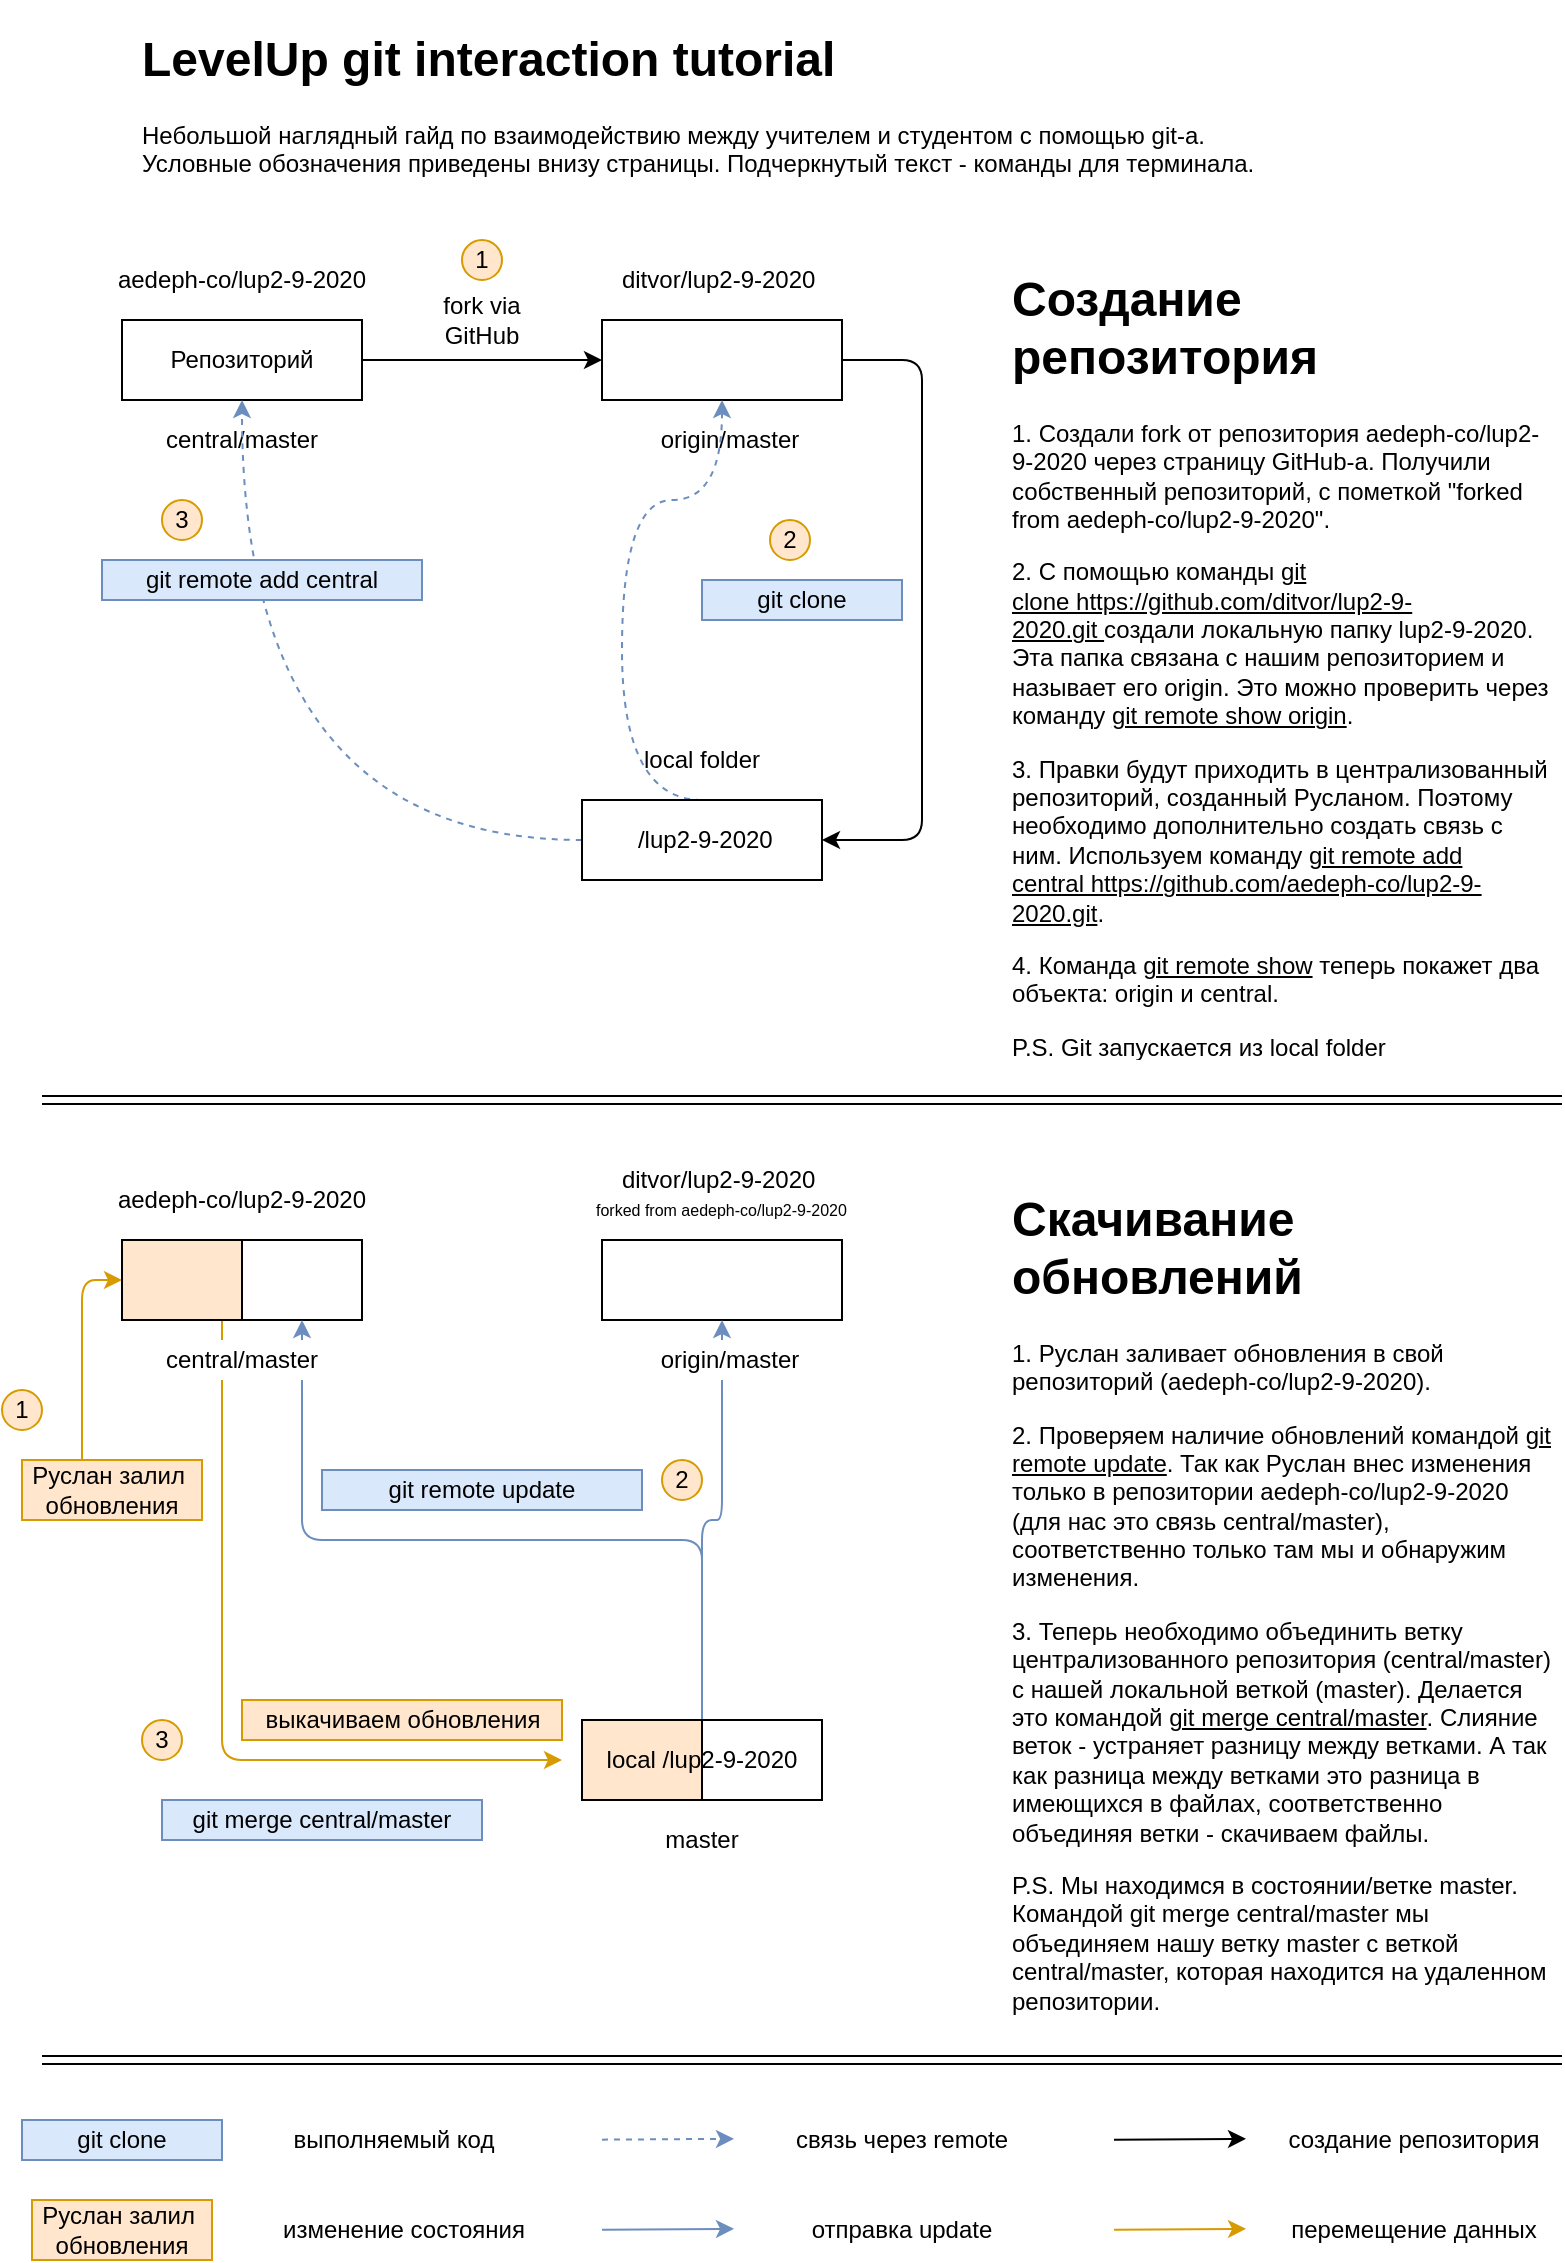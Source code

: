 <mxfile version="13.8.3" type="github" pages="3">
  <diagram id="HNbkrDmMATUYtOj_NLXu" name="Page-1">
    <mxGraphModel dx="925" dy="634" grid="1" gridSize="10" guides="1" tooltips="1" connect="1" arrows="1" fold="1" page="1" pageScale="1" pageWidth="827" pageHeight="1169" math="0" shadow="0">
      <root>
        <mxCell id="0" />
        <mxCell id="1" parent="0" />
        <mxCell id="SlqvBrl4iS4FzY1djbNc-5" style="edgeStyle=orthogonalEdgeStyle;rounded=0;orthogonalLoop=1;jettySize=auto;html=1;entryX=0;entryY=0.5;entryDx=0;entryDy=0;" parent="1" source="U9wraGe5h37rA607IHir-1" target="SlqvBrl4iS4FzY1djbNc-3" edge="1">
          <mxGeometry relative="1" as="geometry" />
        </mxCell>
        <mxCell id="U9wraGe5h37rA607IHir-1" value="Репозиторий" style="rounded=0;whiteSpace=wrap;html=1;" parent="1" vertex="1">
          <mxGeometry x="84" y="180" width="120" height="40" as="geometry" />
        </mxCell>
        <mxCell id="SlqvBrl4iS4FzY1djbNc-1" value="aedeph-co/lup2-9-2020" style="text;html=1;strokeColor=none;fillColor=none;align=center;verticalAlign=middle;whiteSpace=wrap;rounded=0;" parent="1" vertex="1">
          <mxGeometry x="74" y="150" width="140" height="20" as="geometry" />
        </mxCell>
        <mxCell id="SlqvBrl4iS4FzY1djbNc-42" style="edgeStyle=orthogonalEdgeStyle;rounded=1;orthogonalLoop=1;jettySize=auto;html=1;entryX=1;entryY=0.5;entryDx=0;entryDy=0;" parent="1" source="SlqvBrl4iS4FzY1djbNc-3" target="SlqvBrl4iS4FzY1djbNc-9" edge="1">
          <mxGeometry relative="1" as="geometry">
            <Array as="points">
              <mxPoint x="484" y="200" />
              <mxPoint x="484" y="440" />
            </Array>
          </mxGeometry>
        </mxCell>
        <mxCell id="SlqvBrl4iS4FzY1djbNc-3" value="" style="rounded=0;whiteSpace=wrap;html=1;" parent="1" vertex="1">
          <mxGeometry x="324" y="180" width="120" height="40" as="geometry" />
        </mxCell>
        <mxCell id="SlqvBrl4iS4FzY1djbNc-4" value="ditvor/lup2-9-2020&amp;nbsp;" style="text;html=1;strokeColor=none;fillColor=none;align=center;verticalAlign=middle;whiteSpace=wrap;rounded=0;" parent="1" vertex="1">
          <mxGeometry x="314" y="150" width="140" height="20" as="geometry" />
        </mxCell>
        <mxCell id="SlqvBrl4iS4FzY1djbNc-6" value="fork via GitHub" style="text;html=1;strokeColor=none;fillColor=none;align=center;verticalAlign=middle;whiteSpace=wrap;rounded=0;" parent="1" vertex="1">
          <mxGeometry x="234" y="170" width="60" height="20" as="geometry" />
        </mxCell>
        <mxCell id="SlqvBrl4iS4FzY1djbNc-7" value="origin/master" style="text;html=1;align=center;verticalAlign=middle;whiteSpace=wrap;rounded=0;fillColor=#ffffff;" parent="1" vertex="1">
          <mxGeometry x="348" y="230" width="80" height="20" as="geometry" />
        </mxCell>
        <mxCell id="SlqvBrl4iS4FzY1djbNc-8" value="central/master" style="text;html=1;strokeColor=none;align=center;verticalAlign=middle;whiteSpace=wrap;rounded=0;fillColor=#ffffff;" parent="1" vertex="1">
          <mxGeometry x="104" y="230" width="80" height="20" as="geometry" />
        </mxCell>
        <mxCell id="SlqvBrl4iS4FzY1djbNc-50" style="edgeStyle=orthogonalEdgeStyle;curved=1;orthogonalLoop=1;jettySize=auto;html=1;entryX=0.5;entryY=1;entryDx=0;entryDy=0;exitX=0.5;exitY=0;exitDx=0;exitDy=0;fillColor=#dae8fc;strokeColor=#6c8ebf;dashed=1;" parent="1" source="SlqvBrl4iS4FzY1djbNc-9" target="SlqvBrl4iS4FzY1djbNc-3" edge="1">
          <mxGeometry relative="1" as="geometry">
            <Array as="points">
              <mxPoint x="334" y="420" />
              <mxPoint x="334" y="270" />
              <mxPoint x="384" y="270" />
            </Array>
          </mxGeometry>
        </mxCell>
        <mxCell id="SlqvBrl4iS4FzY1djbNc-51" style="edgeStyle=orthogonalEdgeStyle;curved=1;orthogonalLoop=1;jettySize=auto;html=1;dashed=1;fillColor=#dae8fc;strokeColor=#6c8ebf;" parent="1" source="SlqvBrl4iS4FzY1djbNc-9" target="U9wraGe5h37rA607IHir-1" edge="1">
          <mxGeometry relative="1" as="geometry" />
        </mxCell>
        <mxCell id="SlqvBrl4iS4FzY1djbNc-9" value="&lt;span&gt;&amp;nbsp;/lup2-9-2020&lt;/span&gt;" style="rounded=0;whiteSpace=wrap;html=1;" parent="1" vertex="1">
          <mxGeometry x="314" y="420" width="120" height="40" as="geometry" />
        </mxCell>
        <mxCell id="SlqvBrl4iS4FzY1djbNc-15" value="git clone" style="text;html=1;strokeColor=#6c8ebf;fillColor=#dae8fc;align=center;verticalAlign=middle;whiteSpace=wrap;rounded=0;" parent="1" vertex="1">
          <mxGeometry x="374" y="310" width="100" height="20" as="geometry" />
        </mxCell>
        <mxCell id="SlqvBrl4iS4FzY1djbNc-16" value="local folder" style="text;html=1;strokeColor=none;fillColor=none;align=center;verticalAlign=middle;whiteSpace=wrap;rounded=0;" parent="1" vertex="1">
          <mxGeometry x="304" y="390" width="140" height="20" as="geometry" />
        </mxCell>
        <mxCell id="SlqvBrl4iS4FzY1djbNc-17" value="&lt;h1&gt;Создание репозитория&lt;/h1&gt;&lt;p&gt;1. Создали fork от репозитория aedeph-co/lup2-9-2020 через страницу GitHub-а. Получили собственный репозиторий, с пометкой &quot;forked from aedeph-co/lup2-9-2020&quot;.&lt;/p&gt;&lt;p&gt;2. С помощью команды &lt;u&gt;git clone&amp;nbsp;https://github.com/ditvor/lup2-9-2020.git&amp;nbsp;&lt;/u&gt;создали локальную папку lup2-9-2020. Эта папка связана с нашим репозиторием и называет его origin. Это можно проверить через команду &lt;u&gt;git remote show origin&lt;/u&gt;.&lt;/p&gt;&lt;p&gt;3. Правки будут приходить в централизованный репозиторий, созданный Русланом. Поэтому необходимо дополнительно создать связь с ним. Используем команду &lt;u&gt;git remote add central&amp;nbsp;https://github.com/aedeph-co/lup2-9-2020.git&lt;/u&gt;.&lt;/p&gt;&lt;p&gt;4. Команда&amp;nbsp;&lt;u&gt;git remote show&lt;/u&gt;&amp;nbsp;теперь покажет два объекта: origin и central.&lt;/p&gt;&lt;p&gt;P.S. Git запускается из local folder&amp;nbsp;&lt;/p&gt;" style="text;html=1;strokeColor=none;fillColor=none;spacing=5;spacingTop=-20;whiteSpace=wrap;overflow=hidden;rounded=0;" parent="1" vertex="1">
          <mxGeometry x="524" y="150" width="280" height="400" as="geometry" />
        </mxCell>
        <mxCell id="SlqvBrl4iS4FzY1djbNc-20" value="" style="rounded=0;whiteSpace=wrap;html=1;" parent="1" vertex="1">
          <mxGeometry x="84" y="640" width="120" height="40" as="geometry" />
        </mxCell>
        <mxCell id="SlqvBrl4iS4FzY1djbNc-21" value="aedeph-co/lup2-9-2020" style="text;html=1;strokeColor=none;fillColor=none;align=center;verticalAlign=middle;whiteSpace=wrap;rounded=0;" parent="1" vertex="1">
          <mxGeometry x="74" y="610" width="140" height="20" as="geometry" />
        </mxCell>
        <mxCell id="SlqvBrl4iS4FzY1djbNc-22" value="" style="rounded=0;whiteSpace=wrap;html=1;" parent="1" vertex="1">
          <mxGeometry x="324" y="640" width="120" height="40" as="geometry" />
        </mxCell>
        <mxCell id="SlqvBrl4iS4FzY1djbNc-23" value="ditvor/lup2-9-2020&amp;nbsp;" style="text;html=1;strokeColor=none;fillColor=none;align=center;verticalAlign=middle;whiteSpace=wrap;rounded=0;" parent="1" vertex="1">
          <mxGeometry x="314" y="600" width="140" height="20" as="geometry" />
        </mxCell>
        <mxCell id="SlqvBrl4iS4FzY1djbNc-62" style="edgeStyle=orthogonalEdgeStyle;rounded=1;orthogonalLoop=1;jettySize=auto;html=1;entryX=0.5;entryY=1;entryDx=0;entryDy=0;fillColor=#dae8fc;strokeColor=#6c8ebf;" parent="1" source="SlqvBrl4iS4FzY1djbNc-27" target="SlqvBrl4iS4FzY1djbNc-22" edge="1">
          <mxGeometry relative="1" as="geometry" />
        </mxCell>
        <mxCell id="SlqvBrl4iS4FzY1djbNc-63" style="edgeStyle=orthogonalEdgeStyle;rounded=1;orthogonalLoop=1;jettySize=auto;html=1;entryX=0.75;entryY=1;entryDx=0;entryDy=0;fillColor=#dae8fc;strokeColor=#6c8ebf;" parent="1" source="SlqvBrl4iS4FzY1djbNc-27" target="SlqvBrl4iS4FzY1djbNc-20" edge="1">
          <mxGeometry relative="1" as="geometry">
            <Array as="points">
              <mxPoint x="374" y="790" />
              <mxPoint x="174" y="790" />
            </Array>
          </mxGeometry>
        </mxCell>
        <mxCell id="SlqvBrl4iS4FzY1djbNc-27" value="" style="rounded=0;whiteSpace=wrap;html=1;" parent="1" vertex="1">
          <mxGeometry x="314" y="880" width="120" height="40" as="geometry" />
        </mxCell>
        <mxCell id="SlqvBrl4iS4FzY1djbNc-30" value="" style="shape=link;html=1;" parent="1" edge="1">
          <mxGeometry width="100" relative="1" as="geometry">
            <mxPoint x="44" y="570" as="sourcePoint" />
            <mxPoint x="804" y="570" as="targetPoint" />
          </mxGeometry>
        </mxCell>
        <mxCell id="SlqvBrl4iS4FzY1djbNc-31" value="&lt;h1&gt;Скачивание обновлений&lt;/h1&gt;&lt;p&gt;1. Руслан заливает обновления в свой репозиторий (aedeph-co/lup2-9-2020).&lt;/p&gt;&lt;p&gt;2. Проверяем наличие обновлений командой &lt;u&gt;git remote update&lt;/u&gt;. Так как Руслан внес изменения только в репозитории aedeph-co/lup2-9-2020 (для нас это связь central/master), соответственно только там мы и обнаружим изменения.&amp;nbsp;&lt;/p&gt;&lt;p&gt;3. Теперь необходимо объединить ветку централизованного репозитория (central/master) с нашей локальной веткой (master). Делается это командой &lt;u&gt;git merge central/master&lt;/u&gt;. Слияние веток - устраняет разницу между ветками. А так как разница между ветками это разница в имеющихся в файлах, соответственно объединяя ветки - скачиваем файлы.&lt;/p&gt;&lt;p&gt;P.S. Мы находимся в состоянии/ветке master. Командой git merge central/master&amp;nbsp;мы объединяем нашу ветку master с веткой central/master, которая находится на удаленном репозитории.&lt;/p&gt;&lt;p&gt;&lt;br&gt;&lt;/p&gt;" style="text;html=1;strokeColor=none;fillColor=none;spacing=5;spacingTop=-20;whiteSpace=wrap;overflow=hidden;rounded=0;" parent="1" vertex="1">
          <mxGeometry x="524" y="610" width="280" height="430" as="geometry" />
        </mxCell>
        <mxCell id="SlqvBrl4iS4FzY1djbNc-33" value="git remote add central" style="text;html=1;strokeColor=#6c8ebf;fillColor=#dae8fc;align=center;verticalAlign=middle;whiteSpace=wrap;rounded=0;" parent="1" vertex="1">
          <mxGeometry x="74" y="300" width="160" height="20" as="geometry" />
        </mxCell>
        <mxCell id="SlqvBrl4iS4FzY1djbNc-39" value="1" style="ellipse;whiteSpace=wrap;html=1;aspect=fixed;fillColor=#ffe6cc;strokeColor=#d79b00;" parent="1" vertex="1">
          <mxGeometry x="254" y="140" width="20" height="20" as="geometry" />
        </mxCell>
        <mxCell id="SlqvBrl4iS4FzY1djbNc-40" value="2" style="ellipse;whiteSpace=wrap;html=1;aspect=fixed;fillColor=#ffe6cc;strokeColor=#d79b00;" parent="1" vertex="1">
          <mxGeometry x="408" y="280" width="20" height="20" as="geometry" />
        </mxCell>
        <mxCell id="SlqvBrl4iS4FzY1djbNc-41" value="3" style="ellipse;whiteSpace=wrap;html=1;aspect=fixed;fillColor=#ffe6cc;strokeColor=#d79b00;" parent="1" vertex="1">
          <mxGeometry x="104" y="270" width="20" height="20" as="geometry" />
        </mxCell>
        <mxCell id="SlqvBrl4iS4FzY1djbNc-54" value="origin/master" style="text;html=1;align=center;verticalAlign=middle;whiteSpace=wrap;rounded=0;fillColor=#ffffff;" parent="1" vertex="1">
          <mxGeometry x="348" y="690" width="80" height="20" as="geometry" />
        </mxCell>
        <mxCell id="SlqvBrl4iS4FzY1djbNc-58" style="edgeStyle=orthogonalEdgeStyle;rounded=1;orthogonalLoop=1;jettySize=auto;html=1;entryX=0;entryY=0.5;entryDx=0;entryDy=0;fillColor=#ffe6cc;strokeColor=#d79b00;" parent="1" source="SlqvBrl4iS4FzY1djbNc-56" target="SlqvBrl4iS4FzY1djbNc-20" edge="1">
          <mxGeometry relative="1" as="geometry">
            <Array as="points">
              <mxPoint x="64" y="660" />
            </Array>
          </mxGeometry>
        </mxCell>
        <mxCell id="SlqvBrl4iS4FzY1djbNc-56" value="Руслан залил&amp;nbsp;&lt;br&gt;обновления" style="text;html=1;strokeColor=#d79b00;fillColor=#ffe6cc;align=center;verticalAlign=middle;whiteSpace=wrap;rounded=0;" parent="1" vertex="1">
          <mxGeometry x="34" y="750" width="90" height="30" as="geometry" />
        </mxCell>
        <mxCell id="SlqvBrl4iS4FzY1djbNc-60" value="&lt;font style=&quot;font-size: 8px&quot;&gt;forked from aedeph-co/lup2-9-2020&lt;/font&gt;" style="text;whiteSpace=wrap;html=1;" parent="1" vertex="1">
          <mxGeometry x="319" y="610" width="135" height="20" as="geometry" />
        </mxCell>
        <mxCell id="SlqvBrl4iS4FzY1djbNc-64" value="git remote update" style="text;html=1;strokeColor=#6c8ebf;fillColor=#dae8fc;align=center;verticalAlign=middle;whiteSpace=wrap;rounded=0;" parent="1" vertex="1">
          <mxGeometry x="184" y="755" width="160" height="20" as="geometry" />
        </mxCell>
        <mxCell id="SlqvBrl4iS4FzY1djbNc-70" style="edgeStyle=orthogonalEdgeStyle;rounded=1;orthogonalLoop=1;jettySize=auto;html=1;entryX=0;entryY=0.5;entryDx=0;entryDy=0;fillColor=#ffe6cc;strokeColor=#d79b00;" parent="1" source="SlqvBrl4iS4FzY1djbNc-68" target="SlqvBrl4iS4FzY1djbNc-29" edge="1">
          <mxGeometry relative="1" as="geometry">
            <Array as="points">
              <mxPoint x="134" y="900" />
            </Array>
          </mxGeometry>
        </mxCell>
        <mxCell id="SlqvBrl4iS4FzY1djbNc-68" value="" style="rounded=0;whiteSpace=wrap;html=1;fillColor=#ffe6cc;" parent="1" vertex="1">
          <mxGeometry x="84" y="640" width="60" height="40" as="geometry" />
        </mxCell>
        <mxCell id="SlqvBrl4iS4FzY1djbNc-69" value="master" style="text;html=1;align=center;verticalAlign=middle;whiteSpace=wrap;rounded=0;fillColor=#ffffff;" parent="1" vertex="1">
          <mxGeometry x="334" y="930" width="80" height="20" as="geometry" />
        </mxCell>
        <mxCell id="SlqvBrl4iS4FzY1djbNc-52" value="central/master" style="text;html=1;strokeColor=none;align=center;verticalAlign=middle;whiteSpace=wrap;rounded=0;fillColor=#ffffff;" parent="1" vertex="1">
          <mxGeometry x="104" y="690" width="80" height="20" as="geometry" />
        </mxCell>
        <mxCell id="SlqvBrl4iS4FzY1djbNc-72" value="git merge central/master" style="text;html=1;strokeColor=#6c8ebf;fillColor=#dae8fc;align=center;verticalAlign=middle;whiteSpace=wrap;rounded=0;" parent="1" vertex="1">
          <mxGeometry x="104" y="920" width="160" height="20" as="geometry" />
        </mxCell>
        <mxCell id="SlqvBrl4iS4FzY1djbNc-73" value="1" style="ellipse;whiteSpace=wrap;html=1;aspect=fixed;fillColor=#ffe6cc;strokeColor=#d79b00;" parent="1" vertex="1">
          <mxGeometry x="24" y="715" width="20" height="20" as="geometry" />
        </mxCell>
        <mxCell id="SlqvBrl4iS4FzY1djbNc-74" value="2" style="ellipse;whiteSpace=wrap;html=1;aspect=fixed;fillColor=#ffe6cc;strokeColor=#d79b00;" parent="1" vertex="1">
          <mxGeometry x="354" y="750" width="20" height="20" as="geometry" />
        </mxCell>
        <mxCell id="SlqvBrl4iS4FzY1djbNc-75" value="3" style="ellipse;whiteSpace=wrap;html=1;aspect=fixed;fillColor=#ffe6cc;strokeColor=#d79b00;" parent="1" vertex="1">
          <mxGeometry x="94" y="880" width="20" height="20" as="geometry" />
        </mxCell>
        <mxCell id="SlqvBrl4iS4FzY1djbNc-76" value="выкачиваем обновления" style="text;html=1;align=center;verticalAlign=middle;resizable=0;points=[];autosize=1;fillColor=#ffe6cc;strokeColor=#d79b00;" parent="1" vertex="1">
          <mxGeometry x="144" y="870" width="160" height="20" as="geometry" />
        </mxCell>
        <mxCell id="SlqvBrl4iS4FzY1djbNc-77" value="&lt;h1&gt;LevelUp git interaction tutorial&lt;/h1&gt;&lt;p&gt;Небольшой наглядный гайд по взаимодействию между учителем и студентом с помощью git-а. Условные обозначения приведены внизу страницы.&amp;nbsp;Подчеркнутый текст - команды для терминала.&amp;nbsp;&lt;/p&gt;" style="text;html=1;strokeColor=none;fillColor=none;spacing=5;spacingTop=-20;whiteSpace=wrap;overflow=hidden;rounded=0;" parent="1" vertex="1">
          <mxGeometry x="89" y="30" width="590" height="90" as="geometry" />
        </mxCell>
        <mxCell id="NuVvsrZKpdhQDF9qkC_Z-1" value="" style="shape=link;html=1;" edge="1" parent="1">
          <mxGeometry width="100" relative="1" as="geometry">
            <mxPoint x="44" y="1050" as="sourcePoint" />
            <mxPoint x="804.0" y="1050" as="targetPoint" />
          </mxGeometry>
        </mxCell>
        <mxCell id="NuVvsrZKpdhQDF9qkC_Z-2" value="git clone" style="text;html=1;strokeColor=#6c8ebf;fillColor=#dae8fc;align=center;verticalAlign=middle;whiteSpace=wrap;rounded=0;" vertex="1" parent="1">
          <mxGeometry x="34" y="1080" width="100" height="20" as="geometry" />
        </mxCell>
        <mxCell id="NuVvsrZKpdhQDF9qkC_Z-3" value="Руслан залил&amp;nbsp;&lt;br&gt;обновления" style="text;html=1;strokeColor=#d79b00;fillColor=#ffe6cc;align=center;verticalAlign=middle;whiteSpace=wrap;rounded=0;" vertex="1" parent="1">
          <mxGeometry x="39" y="1120" width="90" height="30" as="geometry" />
        </mxCell>
        <mxCell id="NuVvsrZKpdhQDF9qkC_Z-4" value="выполняемый код" style="text;html=1;align=center;verticalAlign=middle;whiteSpace=wrap;rounded=0;fillColor=#ffffff;" vertex="1" parent="1">
          <mxGeometry x="160" y="1080" width="120" height="20" as="geometry" />
        </mxCell>
        <mxCell id="NuVvsrZKpdhQDF9qkC_Z-5" value="изменение состояния" style="text;html=1;align=center;verticalAlign=middle;whiteSpace=wrap;rounded=0;fillColor=#ffffff;" vertex="1" parent="1">
          <mxGeometry x="160" y="1125" width="130" height="20" as="geometry" />
        </mxCell>
        <mxCell id="NuVvsrZKpdhQDF9qkC_Z-6" value="" style="rounded=0;whiteSpace=wrap;html=1;fillColor=#ffe6cc;" vertex="1" parent="1">
          <mxGeometry x="314" y="880" width="60" height="40" as="geometry" />
        </mxCell>
        <mxCell id="SlqvBrl4iS4FzY1djbNc-29" value="local /lup2-9-2020" style="text;html=1;strokeColor=none;fillColor=none;align=center;verticalAlign=middle;whiteSpace=wrap;rounded=0;" parent="1" vertex="1">
          <mxGeometry x="304" y="890" width="140" height="20" as="geometry" />
        </mxCell>
        <mxCell id="NuVvsrZKpdhQDF9qkC_Z-7" value="" style="endArrow=classic;html=1;dashed=1;fillColor=#dae8fc;strokeColor=#6c8ebf;" edge="1" parent="1">
          <mxGeometry width="50" height="50" relative="1" as="geometry">
            <mxPoint x="324" y="1089.82" as="sourcePoint" />
            <mxPoint x="390" y="1089.41" as="targetPoint" />
          </mxGeometry>
        </mxCell>
        <mxCell id="NuVvsrZKpdhQDF9qkC_Z-8" value="связь через remote" style="text;html=1;align=center;verticalAlign=middle;whiteSpace=wrap;rounded=0;fillColor=#ffffff;" vertex="1" parent="1">
          <mxGeometry x="414" y="1080" width="120" height="20" as="geometry" />
        </mxCell>
        <mxCell id="NuVvsrZKpdhQDF9qkC_Z-9" value="" style="endArrow=classic;html=1;fillColor=#dae8fc;strokeColor=#6c8ebf;" edge="1" parent="1">
          <mxGeometry width="50" height="50" relative="1" as="geometry">
            <mxPoint x="324.0" y="1134.82" as="sourcePoint" />
            <mxPoint x="390" y="1134.41" as="targetPoint" />
          </mxGeometry>
        </mxCell>
        <mxCell id="NuVvsrZKpdhQDF9qkC_Z-10" value="отправка update" style="text;html=1;align=center;verticalAlign=middle;whiteSpace=wrap;rounded=0;fillColor=#ffffff;" vertex="1" parent="1">
          <mxGeometry x="414" y="1125" width="120" height="20" as="geometry" />
        </mxCell>
        <mxCell id="NuVvsrZKpdhQDF9qkC_Z-11" value="" style="endArrow=classic;html=1;fillColor=#dae8fc;" edge="1" parent="1">
          <mxGeometry width="50" height="50" relative="1" as="geometry">
            <mxPoint x="580.0" y="1089.82" as="sourcePoint" />
            <mxPoint x="646" y="1089.41" as="targetPoint" />
          </mxGeometry>
        </mxCell>
        <mxCell id="NuVvsrZKpdhQDF9qkC_Z-12" value="создание репозитория" style="text;html=1;align=center;verticalAlign=middle;whiteSpace=wrap;rounded=0;fillColor=#ffffff;" vertex="1" parent="1">
          <mxGeometry x="660" y="1080" width="140" height="20" as="geometry" />
        </mxCell>
        <mxCell id="NuVvsrZKpdhQDF9qkC_Z-13" value="" style="endArrow=classic;html=1;fillColor=#ffe6cc;strokeColor=#d79b00;" edge="1" parent="1">
          <mxGeometry width="50" height="50" relative="1" as="geometry">
            <mxPoint x="580.0" y="1134.82" as="sourcePoint" />
            <mxPoint x="646" y="1134.41" as="targetPoint" />
          </mxGeometry>
        </mxCell>
        <mxCell id="NuVvsrZKpdhQDF9qkC_Z-14" value="перемещение данных" style="text;html=1;align=center;verticalAlign=middle;whiteSpace=wrap;rounded=0;fillColor=#ffffff;" vertex="1" parent="1">
          <mxGeometry x="660" y="1125" width="140" height="20" as="geometry" />
        </mxCell>
      </root>
    </mxGraphModel>
  </diagram>
  <diagram id="VRCVtr-r6w-o3vsTxJad" name="Page-2">
    <mxGraphModel dx="925" dy="634" grid="1" gridSize="10" guides="1" tooltips="1" connect="1" arrows="1" fold="1" page="1" pageScale="1" pageWidth="827" pageHeight="1169" math="0" shadow="0">
      <root>
        <mxCell id="cDvjjpsZIGhPPcaaCtpU-0" />
        <mxCell id="cDvjjpsZIGhPPcaaCtpU-1" parent="cDvjjpsZIGhPPcaaCtpU-0" />
        <mxCell id="8Lh3P7efRWpOcmWdev-7-14" value="&lt;h1&gt;Синхронизируем репозитории&lt;/h1&gt;&lt;p&gt;Теперь наша локальная ветка master находится впереди ветки origin/master на несколько комиттов, так как мы &quot;выкачивали данные&quot; прямо в локальную папку в обход папки ditvor/lup2-9-2020. Проверить это можно командой &lt;u&gt;git status&lt;/u&gt;.&lt;/p&gt;&lt;p&gt;1. Отправляем данные в нашу удаленную папку при помощи команды &lt;u&gt;git push&lt;/u&gt;.&amp;nbsp;&lt;/p&gt;&lt;p&gt;&amp;nbsp;&lt;/p&gt;" style="text;html=1;strokeColor=none;fillColor=none;spacing=5;spacingTop=-20;whiteSpace=wrap;overflow=hidden;rounded=0;" vertex="1" parent="cDvjjpsZIGhPPcaaCtpU-1">
          <mxGeometry x="524" y="150" width="280" height="400" as="geometry" />
        </mxCell>
        <mxCell id="8Lh3P7efRWpOcmWdev-7-15" value="" style="rounded=0;whiteSpace=wrap;html=1;" vertex="1" parent="cDvjjpsZIGhPPcaaCtpU-1">
          <mxGeometry x="84" y="640" width="120" height="40" as="geometry" />
        </mxCell>
        <mxCell id="8Lh3P7efRWpOcmWdev-7-16" value="aedeph-co/lup2-9-2020" style="text;html=1;strokeColor=none;fillColor=none;align=center;verticalAlign=middle;whiteSpace=wrap;rounded=0;" vertex="1" parent="cDvjjpsZIGhPPcaaCtpU-1">
          <mxGeometry x="74" y="610" width="140" height="20" as="geometry" />
        </mxCell>
        <mxCell id="8Lh3P7efRWpOcmWdev-7-17" value="" style="rounded=0;whiteSpace=wrap;html=1;" vertex="1" parent="cDvjjpsZIGhPPcaaCtpU-1">
          <mxGeometry x="324" y="640" width="120" height="40" as="geometry" />
        </mxCell>
        <mxCell id="8Lh3P7efRWpOcmWdev-7-18" value="ditvor/lup2-9-2020&amp;nbsp;" style="text;html=1;strokeColor=none;fillColor=none;align=center;verticalAlign=middle;whiteSpace=wrap;rounded=0;" vertex="1" parent="cDvjjpsZIGhPPcaaCtpU-1">
          <mxGeometry x="314" y="600" width="140" height="20" as="geometry" />
        </mxCell>
        <mxCell id="8Lh3P7efRWpOcmWdev-7-21" value="" style="rounded=0;whiteSpace=wrap;html=1;" vertex="1" parent="cDvjjpsZIGhPPcaaCtpU-1">
          <mxGeometry x="314" y="880" width="120" height="40" as="geometry" />
        </mxCell>
        <mxCell id="8Lh3P7efRWpOcmWdev-7-22" value="" style="shape=link;html=1;" edge="1" parent="cDvjjpsZIGhPPcaaCtpU-1">
          <mxGeometry width="100" relative="1" as="geometry">
            <mxPoint x="44" y="570" as="sourcePoint" />
            <mxPoint x="804.0" y="570" as="targetPoint" />
          </mxGeometry>
        </mxCell>
        <mxCell id="8Lh3P7efRWpOcmWdev-7-23" value="&lt;h1&gt;Создание новых веток&lt;/h1&gt;&lt;p&gt;1. Для того, чтобы мы могли отправлять код Руслану на ревью, необходим процесс слияния веток. Это можно достичь создав дополнительную ветку в нашем локальном репозитории. Команда&amp;nbsp;&lt;u&gt;git branch practice02&lt;/u&gt;. &amp;nbsp;Просмотр наличия локальных веток:&amp;nbsp;&lt;u&gt;git branch&lt;/u&gt;.&amp;nbsp;&lt;br&gt;&lt;/p&gt;&lt;p&gt;Проверить, что ветки совпадают можно командой &lt;u&gt;git diff master practice02&lt;/u&gt;.&amp;nbsp;&lt;/p&gt;&lt;p&gt;Чтобы переключиться на ветку practice02 необходимо выполнить команду &lt;u&gt;git checkout practice02&lt;/u&gt;.&lt;/p&gt;&lt;p&gt;&lt;br&gt;&lt;/p&gt;&lt;p&gt;&lt;br&gt;&lt;/p&gt;" style="text;html=1;strokeColor=none;fillColor=none;spacing=5;spacingTop=-20;whiteSpace=wrap;overflow=hidden;rounded=0;" vertex="1" parent="cDvjjpsZIGhPPcaaCtpU-1">
          <mxGeometry x="524" y="610" width="280" height="430" as="geometry" />
        </mxCell>
        <mxCell id="8Lh3P7efRWpOcmWdev-7-28" value="origin/master" style="text;html=1;align=center;verticalAlign=middle;whiteSpace=wrap;rounded=0;fillColor=#ffffff;" vertex="1" parent="cDvjjpsZIGhPPcaaCtpU-1">
          <mxGeometry x="348" y="690" width="80" height="20" as="geometry" />
        </mxCell>
        <mxCell id="8Lh3P7efRWpOcmWdev-7-31" value="&lt;font style=&quot;font-size: 8px&quot;&gt;forked from aedeph-co/lup2-9-2020&lt;/font&gt;" style="text;whiteSpace=wrap;html=1;" vertex="1" parent="cDvjjpsZIGhPPcaaCtpU-1">
          <mxGeometry x="319" y="610" width="135" height="20" as="geometry" />
        </mxCell>
        <mxCell id="8Lh3P7efRWpOcmWdev-7-34" value="" style="rounded=0;whiteSpace=wrap;html=1;fillColor=#ffe6cc;" vertex="1" parent="cDvjjpsZIGhPPcaaCtpU-1">
          <mxGeometry x="84" y="640" width="60" height="40" as="geometry" />
        </mxCell>
        <mxCell id="8Lh3P7efRWpOcmWdev-7-35" value="master" style="text;html=1;align=center;verticalAlign=middle;whiteSpace=wrap;rounded=0;fillColor=#ffffff;" vertex="1" parent="cDvjjpsZIGhPPcaaCtpU-1">
          <mxGeometry x="334" y="930" width="80" height="20" as="geometry" />
        </mxCell>
        <mxCell id="8Lh3P7efRWpOcmWdev-7-36" value="central/master" style="text;html=1;strokeColor=none;align=center;verticalAlign=middle;whiteSpace=wrap;rounded=0;fillColor=#ffffff;" vertex="1" parent="cDvjjpsZIGhPPcaaCtpU-1">
          <mxGeometry x="104" y="690" width="80" height="20" as="geometry" />
        </mxCell>
        <mxCell id="WD200NubPugf16sTyfVI-4" style="edgeStyle=orthogonalEdgeStyle;rounded=1;orthogonalLoop=1;jettySize=auto;html=1;entryX=0;entryY=0.5;entryDx=0;entryDy=0;dashed=1;dashPattern=1 4;strokeColor=#666666;fillColor=#f5f5f5;" edge="1" parent="cDvjjpsZIGhPPcaaCtpU-1" source="8Lh3P7efRWpOcmWdev-7-37" target="WD200NubPugf16sTyfVI-2">
          <mxGeometry relative="1" as="geometry" />
        </mxCell>
        <mxCell id="8Lh3P7efRWpOcmWdev-7-37" value="git branch practice02" style="text;html=1;strokeColor=#6c8ebf;fillColor=#dae8fc;align=center;verticalAlign=middle;whiteSpace=wrap;rounded=0;" vertex="1" parent="cDvjjpsZIGhPPcaaCtpU-1">
          <mxGeometry x="134" y="950" width="136" height="20" as="geometry" />
        </mxCell>
        <mxCell id="8Lh3P7efRWpOcmWdev-7-40" value="1" style="ellipse;whiteSpace=wrap;html=1;aspect=fixed;fillColor=#ffe6cc;strokeColor=#d79b00;" vertex="1" parent="cDvjjpsZIGhPPcaaCtpU-1">
          <mxGeometry x="200" y="920" width="20" height="20" as="geometry" />
        </mxCell>
        <mxCell id="8Lh3P7efRWpOcmWdev-7-42" value="&lt;h1&gt;LevelUp git interaction tutorial&lt;/h1&gt;&lt;p&gt;Небольшой наглядный гайд по взаимодействию между учителем и студентом с помощью git-а. Условные обозначения приведены внизу страницы. Подчеркнутый текст - команды для терминала.&lt;/p&gt;" style="text;html=1;strokeColor=none;fillColor=none;spacing=5;spacingTop=-20;whiteSpace=wrap;overflow=hidden;rounded=0;" vertex="1" parent="cDvjjpsZIGhPPcaaCtpU-1">
          <mxGeometry x="89" y="30" width="590" height="90" as="geometry" />
        </mxCell>
        <mxCell id="8Lh3P7efRWpOcmWdev-7-43" value="" style="shape=link;html=1;" edge="1" parent="cDvjjpsZIGhPPcaaCtpU-1">
          <mxGeometry width="100" relative="1" as="geometry">
            <mxPoint x="44" y="1050.0" as="sourcePoint" />
            <mxPoint x="804.0" y="1050.0" as="targetPoint" />
          </mxGeometry>
        </mxCell>
        <mxCell id="8Lh3P7efRWpOcmWdev-7-44" value="git clone" style="text;html=1;strokeColor=#6c8ebf;fillColor=#dae8fc;align=center;verticalAlign=middle;whiteSpace=wrap;rounded=0;" vertex="1" parent="cDvjjpsZIGhPPcaaCtpU-1">
          <mxGeometry x="34" y="1080" width="100" height="20" as="geometry" />
        </mxCell>
        <mxCell id="8Lh3P7efRWpOcmWdev-7-45" value="Руслан залил&amp;nbsp;&lt;br&gt;обновления" style="text;html=1;strokeColor=#d79b00;fillColor=#ffe6cc;align=center;verticalAlign=middle;whiteSpace=wrap;rounded=0;" vertex="1" parent="cDvjjpsZIGhPPcaaCtpU-1">
          <mxGeometry x="39" y="1120" width="90" height="30" as="geometry" />
        </mxCell>
        <mxCell id="8Lh3P7efRWpOcmWdev-7-46" value="выполняемый код" style="text;html=1;align=center;verticalAlign=middle;whiteSpace=wrap;rounded=0;fillColor=#ffffff;" vertex="1" parent="cDvjjpsZIGhPPcaaCtpU-1">
          <mxGeometry x="160" y="1080" width="120" height="20" as="geometry" />
        </mxCell>
        <mxCell id="8Lh3P7efRWpOcmWdev-7-47" value="изменение состояния" style="text;html=1;align=center;verticalAlign=middle;whiteSpace=wrap;rounded=0;fillColor=#ffffff;" vertex="1" parent="cDvjjpsZIGhPPcaaCtpU-1">
          <mxGeometry x="160" y="1125" width="130" height="20" as="geometry" />
        </mxCell>
        <mxCell id="8Lh3P7efRWpOcmWdev-7-48" value="" style="rounded=0;whiteSpace=wrap;html=1;fillColor=#ffe6cc;" vertex="1" parent="cDvjjpsZIGhPPcaaCtpU-1">
          <mxGeometry x="314" y="880" width="60" height="40" as="geometry" />
        </mxCell>
        <mxCell id="8Lh3P7efRWpOcmWdev-7-49" value="local /lup2-9-2020" style="text;html=1;strokeColor=none;fillColor=none;align=center;verticalAlign=middle;whiteSpace=wrap;rounded=0;" vertex="1" parent="cDvjjpsZIGhPPcaaCtpU-1">
          <mxGeometry x="304" y="890" width="140" height="20" as="geometry" />
        </mxCell>
        <mxCell id="8Lh3P7efRWpOcmWdev-7-50" value="" style="endArrow=classic;html=1;dashed=1;fillColor=#dae8fc;strokeColor=#6c8ebf;" edge="1" parent="cDvjjpsZIGhPPcaaCtpU-1">
          <mxGeometry width="50" height="50" relative="1" as="geometry">
            <mxPoint x="324.0" y="1089.82" as="sourcePoint" />
            <mxPoint x="390" y="1089.41" as="targetPoint" />
          </mxGeometry>
        </mxCell>
        <mxCell id="8Lh3P7efRWpOcmWdev-7-51" value="связь через remote" style="text;html=1;align=center;verticalAlign=middle;whiteSpace=wrap;rounded=0;fillColor=#ffffff;" vertex="1" parent="cDvjjpsZIGhPPcaaCtpU-1">
          <mxGeometry x="414" y="1080" width="120" height="20" as="geometry" />
        </mxCell>
        <mxCell id="8Lh3P7efRWpOcmWdev-7-52" value="" style="endArrow=classic;html=1;fillColor=#dae8fc;strokeColor=#6c8ebf;" edge="1" parent="cDvjjpsZIGhPPcaaCtpU-1">
          <mxGeometry width="50" height="50" relative="1" as="geometry">
            <mxPoint x="324.0" y="1134.82" as="sourcePoint" />
            <mxPoint x="390" y="1134.41" as="targetPoint" />
          </mxGeometry>
        </mxCell>
        <mxCell id="8Lh3P7efRWpOcmWdev-7-53" value="отправка update" style="text;html=1;align=center;verticalAlign=middle;whiteSpace=wrap;rounded=0;fillColor=#ffffff;" vertex="1" parent="cDvjjpsZIGhPPcaaCtpU-1">
          <mxGeometry x="414" y="1125" width="120" height="20" as="geometry" />
        </mxCell>
        <mxCell id="8Lh3P7efRWpOcmWdev-7-54" value="" style="endArrow=classic;html=1;fillColor=#dae8fc;" edge="1" parent="cDvjjpsZIGhPPcaaCtpU-1">
          <mxGeometry width="50" height="50" relative="1" as="geometry">
            <mxPoint x="580.0" y="1089.82" as="sourcePoint" />
            <mxPoint x="646" y="1089.41" as="targetPoint" />
          </mxGeometry>
        </mxCell>
        <mxCell id="8Lh3P7efRWpOcmWdev-7-55" value="создание репозитория" style="text;html=1;align=center;verticalAlign=middle;whiteSpace=wrap;rounded=0;fillColor=#ffffff;" vertex="1" parent="cDvjjpsZIGhPPcaaCtpU-1">
          <mxGeometry x="660" y="1080" width="140" height="20" as="geometry" />
        </mxCell>
        <mxCell id="8Lh3P7efRWpOcmWdev-7-56" value="" style="endArrow=classic;html=1;fillColor=#ffe6cc;strokeColor=#d79b00;" edge="1" parent="cDvjjpsZIGhPPcaaCtpU-1">
          <mxGeometry width="50" height="50" relative="1" as="geometry">
            <mxPoint x="580.0" y="1134.82" as="sourcePoint" />
            <mxPoint x="646" y="1134.41" as="targetPoint" />
          </mxGeometry>
        </mxCell>
        <mxCell id="8Lh3P7efRWpOcmWdev-7-57" value="перемещение данных" style="text;html=1;align=center;verticalAlign=middle;whiteSpace=wrap;rounded=0;fillColor=#ffffff;" vertex="1" parent="cDvjjpsZIGhPPcaaCtpU-1">
          <mxGeometry x="660" y="1125" width="140" height="20" as="geometry" />
        </mxCell>
        <mxCell id="M-HU29dgU1An3Fe4TLty-1" value="" style="rounded=0;whiteSpace=wrap;html=1;" vertex="1" parent="cDvjjpsZIGhPPcaaCtpU-1">
          <mxGeometry x="84" y="200" width="120" height="40" as="geometry" />
        </mxCell>
        <mxCell id="M-HU29dgU1An3Fe4TLty-2" value="aedeph-co/lup2-9-2020" style="text;html=1;strokeColor=none;fillColor=none;align=center;verticalAlign=middle;whiteSpace=wrap;rounded=0;" vertex="1" parent="cDvjjpsZIGhPPcaaCtpU-1">
          <mxGeometry x="74" y="170" width="140" height="20" as="geometry" />
        </mxCell>
        <mxCell id="M-HU29dgU1An3Fe4TLty-3" value="" style="rounded=0;whiteSpace=wrap;html=1;" vertex="1" parent="cDvjjpsZIGhPPcaaCtpU-1">
          <mxGeometry x="324" y="200" width="120" height="40" as="geometry" />
        </mxCell>
        <mxCell id="M-HU29dgU1An3Fe4TLty-4" value="ditvor/lup2-9-2020&amp;nbsp;" style="text;html=1;strokeColor=none;fillColor=none;align=center;verticalAlign=middle;whiteSpace=wrap;rounded=0;" vertex="1" parent="cDvjjpsZIGhPPcaaCtpU-1">
          <mxGeometry x="314" y="160" width="140" height="20" as="geometry" />
        </mxCell>
        <mxCell id="M-HU29dgU1An3Fe4TLty-7" value="" style="rounded=0;whiteSpace=wrap;html=1;" vertex="1" parent="cDvjjpsZIGhPPcaaCtpU-1">
          <mxGeometry x="314" y="440" width="120" height="40" as="geometry" />
        </mxCell>
        <mxCell id="M-HU29dgU1An3Fe4TLty-11" value="&lt;font style=&quot;font-size: 8px&quot;&gt;forked from aedeph-co/lup2-9-2020&lt;/font&gt;" style="text;whiteSpace=wrap;html=1;" vertex="1" parent="cDvjjpsZIGhPPcaaCtpU-1">
          <mxGeometry x="319" y="170" width="135" height="20" as="geometry" />
        </mxCell>
        <mxCell id="M-HU29dgU1An3Fe4TLty-14" value="" style="rounded=0;whiteSpace=wrap;html=1;fillColor=#ffe6cc;" vertex="1" parent="cDvjjpsZIGhPPcaaCtpU-1">
          <mxGeometry x="84" y="200" width="60" height="40" as="geometry" />
        </mxCell>
        <mxCell id="M-HU29dgU1An3Fe4TLty-15" value="master" style="text;html=1;align=center;verticalAlign=middle;whiteSpace=wrap;rounded=0;fillColor=#ffffff;" vertex="1" parent="cDvjjpsZIGhPPcaaCtpU-1">
          <mxGeometry x="334" y="490" width="80" height="20" as="geometry" />
        </mxCell>
        <mxCell id="M-HU29dgU1An3Fe4TLty-16" value="central/master" style="text;html=1;strokeColor=none;align=center;verticalAlign=middle;whiteSpace=wrap;rounded=0;fillColor=#ffffff;" vertex="1" parent="cDvjjpsZIGhPPcaaCtpU-1">
          <mxGeometry x="104" y="250" width="80" height="20" as="geometry" />
        </mxCell>
        <mxCell id="M-HU29dgU1An3Fe4TLty-17" value="git push" style="text;html=1;strokeColor=#6c8ebf;fillColor=#dae8fc;align=center;verticalAlign=middle;whiteSpace=wrap;rounded=0;" vertex="1" parent="cDvjjpsZIGhPPcaaCtpU-1">
          <mxGeometry x="394" y="340" width="96" height="20" as="geometry" />
        </mxCell>
        <mxCell id="M-HU29dgU1An3Fe4TLty-21" value="выгружаем обновления" style="text;html=1;align=center;verticalAlign=middle;resizable=0;points=[];autosize=1;fillColor=#ffe6cc;strokeColor=#d79b00;" vertex="1" parent="cDvjjpsZIGhPPcaaCtpU-1">
          <mxGeometry x="209" y="340" width="150" height="20" as="geometry" />
        </mxCell>
        <mxCell id="M-HU29dgU1An3Fe4TLty-22" value="" style="rounded=0;whiteSpace=wrap;html=1;fillColor=#ffe6cc;" vertex="1" parent="cDvjjpsZIGhPPcaaCtpU-1">
          <mxGeometry x="314" y="440" width="60" height="40" as="geometry" />
        </mxCell>
        <mxCell id="M-HU29dgU1An3Fe4TLty-24" style="edgeStyle=orthogonalEdgeStyle;rounded=1;orthogonalLoop=1;jettySize=auto;html=1;entryX=0.5;entryY=1;entryDx=0;entryDy=0;strokeColor=#d79b00;fillColor=#ffe6cc;" edge="1" parent="cDvjjpsZIGhPPcaaCtpU-1" source="M-HU29dgU1An3Fe4TLty-23" target="M-HU29dgU1An3Fe4TLty-3">
          <mxGeometry relative="1" as="geometry" />
        </mxCell>
        <mxCell id="M-HU29dgU1An3Fe4TLty-23" value="local /lup2-9-2020" style="text;html=1;strokeColor=none;fillColor=none;align=center;verticalAlign=middle;whiteSpace=wrap;rounded=0;" vertex="1" parent="cDvjjpsZIGhPPcaaCtpU-1">
          <mxGeometry x="304" y="450" width="140" height="20" as="geometry" />
        </mxCell>
        <mxCell id="M-HU29dgU1An3Fe4TLty-8" value="origin/master" style="text;html=1;align=center;verticalAlign=middle;whiteSpace=wrap;rounded=0;fillColor=#ffffff;" vertex="1" parent="cDvjjpsZIGhPPcaaCtpU-1">
          <mxGeometry x="348" y="250" width="80" height="20" as="geometry" />
        </mxCell>
        <mxCell id="M-HU29dgU1An3Fe4TLty-25" value="" style="rounded=0;whiteSpace=wrap;html=1;fillColor=#ffe6cc;" vertex="1" parent="cDvjjpsZIGhPPcaaCtpU-1">
          <mxGeometry x="324" y="200" width="60" height="40" as="geometry" />
        </mxCell>
        <mxCell id="M-HU29dgU1An3Fe4TLty-26" value="1" style="ellipse;whiteSpace=wrap;html=1;aspect=fixed;fillColor=#ffe6cc;strokeColor=#d79b00;" vertex="1" parent="cDvjjpsZIGhPPcaaCtpU-1">
          <mxGeometry x="414" y="300" width="20" height="20" as="geometry" />
        </mxCell>
        <mxCell id="WD200NubPugf16sTyfVI-0" value="" style="rounded=0;whiteSpace=wrap;html=1;fillColor=#ffe6cc;" vertex="1" parent="cDvjjpsZIGhPPcaaCtpU-1">
          <mxGeometry x="319" y="640" width="60" height="40" as="geometry" />
        </mxCell>
        <mxCell id="WD200NubPugf16sTyfVI-2" value="practice02" style="text;html=1;align=center;verticalAlign=middle;whiteSpace=wrap;rounded=0;fillColor=#f5f5f5;strokeColor=#666666;fontColor=#333333;" vertex="1" parent="cDvjjpsZIGhPPcaaCtpU-1">
          <mxGeometry x="334" y="950" width="80" height="20" as="geometry" />
        </mxCell>
      </root>
    </mxGraphModel>
  </diagram>
  <diagram id="sxPEGpMqfRqEumEdPoXJ" name="Page-3">
    <mxGraphModel dx="925" dy="634" grid="1" gridSize="10" guides="1" tooltips="1" connect="1" arrows="1" fold="1" page="1" pageScale="1" pageWidth="827" pageHeight="1169" math="0" shadow="0">
      <root>
        <mxCell id="rxPvgsLaUtpMQ1FRQoep-0" />
        <mxCell id="rxPvgsLaUtpMQ1FRQoep-1" parent="rxPvgsLaUtpMQ1FRQoep-0" />
        <mxCell id="V1WQXxPW3fPnO6_QR-O_-64" value="" style="rounded=0;whiteSpace=wrap;html=1;strokeColor=#36393d;fillColor=#eeeeee;" vertex="1" parent="rxPvgsLaUtpMQ1FRQoep-1">
          <mxGeometry x="19.75" y="290" width="166" height="220" as="geometry" />
        </mxCell>
        <mxCell id="V1WQXxPW3fPnO6_QR-O_-0" value="&lt;h1&gt;Вносим локальные изменения&lt;/h1&gt;&lt;p&gt;Теперь мы находимся в ветке practice02.&lt;/p&gt;&lt;p&gt;1. Выполняем решения или вносим изменения в файлы на локальной машине. Сохраняем наши изменения.&lt;/p&gt;&lt;p&gt;Командой &lt;u&gt;git status&lt;/u&gt;&amp;nbsp;можем отследить в каких файлах были выполнены изменения. Теперь необходимо добавить эти изменения в нашу ветку practice02.&amp;nbsp;&lt;/p&gt;&lt;p&gt;2. Командой &lt;u&gt;git add is_odd.py&lt;/u&gt;&amp;nbsp;выбираем файлы, которые будут внесены будущим коммитом.&amp;nbsp;&lt;/p&gt;&lt;p&gt;3. Выполняем коммит командой &lt;u&gt;git commit -m &#39;my new commit&#39;&lt;/u&gt;.&amp;nbsp;&lt;/p&gt;&lt;p&gt;Выполняем проверку успешности операции. Проверяем всё ли ушло в коммит через команду &lt;u&gt;git status&lt;/u&gt; и также проверяем что у нас появилась отличия в ветках &lt;u&gt;git diff master&lt;/u&gt;.&lt;/p&gt;" style="text;html=1;strokeColor=none;fillColor=none;spacing=5;spacingTop=-20;whiteSpace=wrap;overflow=hidden;rounded=0;" vertex="1" parent="rxPvgsLaUtpMQ1FRQoep-1">
          <mxGeometry x="524" y="150" width="280" height="400" as="geometry" />
        </mxCell>
        <mxCell id="V1WQXxPW3fPnO6_QR-O_-1" value="" style="rounded=0;whiteSpace=wrap;html=1;" vertex="1" parent="rxPvgsLaUtpMQ1FRQoep-1">
          <mxGeometry x="84" y="640" width="120" height="40" as="geometry" />
        </mxCell>
        <mxCell id="V1WQXxPW3fPnO6_QR-O_-2" value="aedeph-co/lup2-9-2020" style="text;html=1;strokeColor=none;fillColor=none;align=center;verticalAlign=middle;whiteSpace=wrap;rounded=0;" vertex="1" parent="rxPvgsLaUtpMQ1FRQoep-1">
          <mxGeometry x="74" y="610" width="140" height="20" as="geometry" />
        </mxCell>
        <mxCell id="V1WQXxPW3fPnO6_QR-O_-3" value="" style="rounded=0;whiteSpace=wrap;html=1;" vertex="1" parent="rxPvgsLaUtpMQ1FRQoep-1">
          <mxGeometry x="324" y="640" width="120" height="40" as="geometry" />
        </mxCell>
        <mxCell id="V1WQXxPW3fPnO6_QR-O_-4" value="ditvor/lup2-9-2020&amp;nbsp;" style="text;html=1;strokeColor=none;fillColor=none;align=center;verticalAlign=middle;whiteSpace=wrap;rounded=0;" vertex="1" parent="rxPvgsLaUtpMQ1FRQoep-1">
          <mxGeometry x="314" y="600" width="140" height="20" as="geometry" />
        </mxCell>
        <mxCell id="V1WQXxPW3fPnO6_QR-O_-79" style="edgeStyle=orthogonalEdgeStyle;rounded=1;orthogonalLoop=1;jettySize=auto;html=1;entryX=0.5;entryY=1;entryDx=0;entryDy=0;strokeColor=#82b366;fillColor=#d5e8d4;exitX=0.5;exitY=0;exitDx=0;exitDy=0;" edge="1" parent="rxPvgsLaUtpMQ1FRQoep-1" source="V1WQXxPW3fPnO6_QR-O_-77" target="V1WQXxPW3fPnO6_QR-O_-3">
          <mxGeometry relative="1" as="geometry" />
        </mxCell>
        <mxCell id="V1WQXxPW3fPnO6_QR-O_-5" value="" style="rounded=0;whiteSpace=wrap;html=1;" vertex="1" parent="rxPvgsLaUtpMQ1FRQoep-1">
          <mxGeometry x="314" y="880" width="120" height="40" as="geometry" />
        </mxCell>
        <mxCell id="V1WQXxPW3fPnO6_QR-O_-6" value="" style="shape=link;html=1;" edge="1" parent="rxPvgsLaUtpMQ1FRQoep-1">
          <mxGeometry width="100" relative="1" as="geometry">
            <mxPoint x="44" y="570" as="sourcePoint" />
            <mxPoint x="804.0" y="570" as="targetPoint" />
          </mxGeometry>
        </mxCell>
        <mxCell id="V1WQXxPW3fPnO6_QR-O_-7" value="&lt;h1&gt;Отправляем локальные изменения на сервер&lt;/h1&gt;&lt;p&gt;1. Используем команду &lt;u&gt;git push&lt;/u&gt;, чтобы отправить локальные изменения на удалённый репозиторий в точно такую же ветку. Если такой ветки нет, выпдает ошибка и необходимо ввести команду&amp;nbsp;&lt;u&gt;git push --set-upstream origin practice02&lt;/u&gt;.&amp;nbsp;&lt;/p&gt;&lt;p&gt;2. Чтобы Руслан мог увидеть изменения и ему пришло уведомление необходимо перейти в свой аккаунт на GitHub и нажать &quot;Compare and Pull Request&quot;&amp;nbsp;&lt;/p&gt;&lt;p&gt;Здесь необходимо выбрать, что мы устраиваем merge из нашей ветки practice02 в нашу же ветку master. Эти ветки обе находятся в удаленном репозитории.&amp;nbsp;&lt;/p&gt;&lt;p&gt;&lt;br&gt;&lt;/p&gt;" style="text;html=1;strokeColor=none;fillColor=none;spacing=5;spacingTop=-20;whiteSpace=wrap;overflow=hidden;rounded=0;" vertex="1" parent="rxPvgsLaUtpMQ1FRQoep-1">
          <mxGeometry x="524" y="610" width="280" height="430" as="geometry" />
        </mxCell>
        <mxCell id="V1WQXxPW3fPnO6_QR-O_-8" value="origin/master" style="text;html=1;align=center;verticalAlign=middle;whiteSpace=wrap;rounded=0;fillColor=#ffffff;" vertex="1" parent="rxPvgsLaUtpMQ1FRQoep-1">
          <mxGeometry x="348" y="690" width="80" height="20" as="geometry" />
        </mxCell>
        <mxCell id="V1WQXxPW3fPnO6_QR-O_-9" value="&lt;font style=&quot;font-size: 8px&quot;&gt;forked from aedeph-co/lup2-9-2020&lt;/font&gt;" style="text;whiteSpace=wrap;html=1;" vertex="1" parent="rxPvgsLaUtpMQ1FRQoep-1">
          <mxGeometry x="319" y="610" width="135" height="20" as="geometry" />
        </mxCell>
        <mxCell id="V1WQXxPW3fPnO6_QR-O_-10" value="" style="rounded=0;whiteSpace=wrap;html=1;fillColor=#ffe6cc;" vertex="1" parent="rxPvgsLaUtpMQ1FRQoep-1">
          <mxGeometry x="84" y="640" width="60" height="40" as="geometry" />
        </mxCell>
        <mxCell id="V1WQXxPW3fPnO6_QR-O_-11" value="master" style="text;html=1;align=center;verticalAlign=middle;whiteSpace=wrap;rounded=0;fillColor=#ffffff;" vertex="1" parent="rxPvgsLaUtpMQ1FRQoep-1">
          <mxGeometry x="334" y="950" width="80" height="20" as="geometry" />
        </mxCell>
        <mxCell id="V1WQXxPW3fPnO6_QR-O_-12" value="central/master" style="text;html=1;strokeColor=none;align=center;verticalAlign=middle;whiteSpace=wrap;rounded=0;fillColor=#ffffff;" vertex="1" parent="rxPvgsLaUtpMQ1FRQoep-1">
          <mxGeometry x="104" y="690" width="80" height="20" as="geometry" />
        </mxCell>
        <mxCell id="V1WQXxPW3fPnO6_QR-O_-14" value="git push" style="text;html=1;strokeColor=#6c8ebf;fillColor=#dae8fc;align=center;verticalAlign=middle;whiteSpace=wrap;rounded=0;" vertex="1" parent="rxPvgsLaUtpMQ1FRQoep-1">
          <mxGeometry x="400" y="815" width="66" height="20" as="geometry" />
        </mxCell>
        <mxCell id="V1WQXxPW3fPnO6_QR-O_-15" value="1" style="ellipse;whiteSpace=wrap;html=1;aspect=fixed;fillColor=#ffe6cc;strokeColor=#d79b00;" vertex="1" parent="rxPvgsLaUtpMQ1FRQoep-1">
          <mxGeometry x="434" y="780" width="20" height="20" as="geometry" />
        </mxCell>
        <mxCell id="V1WQXxPW3fPnO6_QR-O_-16" value="&lt;h1&gt;LevelUp git interaction tutorial&lt;/h1&gt;&lt;p&gt;Небольшой наглядный гайд по взаимодействию между учителем и студентом с помощью git-а. Условные обозначения приведены внизу страницы. Подчеркнутый текст - команды для терминала.&lt;/p&gt;" style="text;html=1;strokeColor=none;fillColor=none;spacing=5;spacingTop=-20;whiteSpace=wrap;overflow=hidden;rounded=0;" vertex="1" parent="rxPvgsLaUtpMQ1FRQoep-1">
          <mxGeometry x="89" y="30" width="590" height="90" as="geometry" />
        </mxCell>
        <mxCell id="V1WQXxPW3fPnO6_QR-O_-17" value="" style="shape=link;html=1;" edge="1" parent="rxPvgsLaUtpMQ1FRQoep-1">
          <mxGeometry width="100" relative="1" as="geometry">
            <mxPoint x="44" y="1050.0" as="sourcePoint" />
            <mxPoint x="804.0" y="1050.0" as="targetPoint" />
          </mxGeometry>
        </mxCell>
        <mxCell id="V1WQXxPW3fPnO6_QR-O_-18" value="git clone" style="text;html=1;strokeColor=#6c8ebf;fillColor=#dae8fc;align=center;verticalAlign=middle;whiteSpace=wrap;rounded=0;" vertex="1" parent="rxPvgsLaUtpMQ1FRQoep-1">
          <mxGeometry x="34" y="1080" width="100" height="20" as="geometry" />
        </mxCell>
        <mxCell id="V1WQXxPW3fPnO6_QR-O_-19" value="Руслан залил&amp;nbsp;&lt;br&gt;обновления" style="text;html=1;strokeColor=#d79b00;fillColor=#ffe6cc;align=center;verticalAlign=middle;whiteSpace=wrap;rounded=0;" vertex="1" parent="rxPvgsLaUtpMQ1FRQoep-1">
          <mxGeometry x="39" y="1120" width="90" height="30" as="geometry" />
        </mxCell>
        <mxCell id="V1WQXxPW3fPnO6_QR-O_-20" value="выполняемый код" style="text;html=1;align=center;verticalAlign=middle;whiteSpace=wrap;rounded=0;fillColor=#ffffff;" vertex="1" parent="rxPvgsLaUtpMQ1FRQoep-1">
          <mxGeometry x="160" y="1080" width="120" height="20" as="geometry" />
        </mxCell>
        <mxCell id="V1WQXxPW3fPnO6_QR-O_-21" value="изменение состояния" style="text;html=1;align=center;verticalAlign=middle;whiteSpace=wrap;rounded=0;fillColor=#ffffff;" vertex="1" parent="rxPvgsLaUtpMQ1FRQoep-1">
          <mxGeometry x="160" y="1125" width="130" height="20" as="geometry" />
        </mxCell>
        <mxCell id="V1WQXxPW3fPnO6_QR-O_-22" value="" style="rounded=0;whiteSpace=wrap;html=1;fillColor=#ffe6cc;" vertex="1" parent="rxPvgsLaUtpMQ1FRQoep-1">
          <mxGeometry x="314" y="880" width="60" height="40" as="geometry" />
        </mxCell>
        <mxCell id="V1WQXxPW3fPnO6_QR-O_-24" value="" style="endArrow=classic;html=1;dashed=1;fillColor=#dae8fc;strokeColor=#6c8ebf;" edge="1" parent="rxPvgsLaUtpMQ1FRQoep-1">
          <mxGeometry width="50" height="50" relative="1" as="geometry">
            <mxPoint x="324.0" y="1089.82" as="sourcePoint" />
            <mxPoint x="390" y="1089.41" as="targetPoint" />
          </mxGeometry>
        </mxCell>
        <mxCell id="V1WQXxPW3fPnO6_QR-O_-25" value="связь через remote" style="text;html=1;align=center;verticalAlign=middle;whiteSpace=wrap;rounded=0;fillColor=#ffffff;" vertex="1" parent="rxPvgsLaUtpMQ1FRQoep-1">
          <mxGeometry x="414" y="1080" width="120" height="20" as="geometry" />
        </mxCell>
        <mxCell id="V1WQXxPW3fPnO6_QR-O_-26" value="" style="endArrow=classic;html=1;fillColor=#dae8fc;strokeColor=#6c8ebf;" edge="1" parent="rxPvgsLaUtpMQ1FRQoep-1">
          <mxGeometry width="50" height="50" relative="1" as="geometry">
            <mxPoint x="324.0" y="1134.82" as="sourcePoint" />
            <mxPoint x="390" y="1134.41" as="targetPoint" />
          </mxGeometry>
        </mxCell>
        <mxCell id="V1WQXxPW3fPnO6_QR-O_-27" value="отправка update" style="text;html=1;align=center;verticalAlign=middle;whiteSpace=wrap;rounded=0;fillColor=#ffffff;" vertex="1" parent="rxPvgsLaUtpMQ1FRQoep-1">
          <mxGeometry x="414" y="1125" width="120" height="20" as="geometry" />
        </mxCell>
        <mxCell id="V1WQXxPW3fPnO6_QR-O_-28" value="" style="endArrow=classic;html=1;fillColor=#dae8fc;" edge="1" parent="rxPvgsLaUtpMQ1FRQoep-1">
          <mxGeometry width="50" height="50" relative="1" as="geometry">
            <mxPoint x="580.0" y="1089.82" as="sourcePoint" />
            <mxPoint x="646" y="1089.41" as="targetPoint" />
          </mxGeometry>
        </mxCell>
        <mxCell id="V1WQXxPW3fPnO6_QR-O_-29" value="создание репозитория" style="text;html=1;align=center;verticalAlign=middle;whiteSpace=wrap;rounded=0;fillColor=#ffffff;" vertex="1" parent="rxPvgsLaUtpMQ1FRQoep-1">
          <mxGeometry x="660" y="1080" width="140" height="20" as="geometry" />
        </mxCell>
        <mxCell id="V1WQXxPW3fPnO6_QR-O_-30" value="" style="endArrow=classic;html=1;fillColor=#ffe6cc;strokeColor=#d79b00;" edge="1" parent="rxPvgsLaUtpMQ1FRQoep-1">
          <mxGeometry width="50" height="50" relative="1" as="geometry">
            <mxPoint x="580.0" y="1134.82" as="sourcePoint" />
            <mxPoint x="646" y="1134.41" as="targetPoint" />
          </mxGeometry>
        </mxCell>
        <mxCell id="V1WQXxPW3fPnO6_QR-O_-31" value="перемещение данных" style="text;html=1;align=center;verticalAlign=middle;whiteSpace=wrap;rounded=0;fillColor=#ffffff;" vertex="1" parent="rxPvgsLaUtpMQ1FRQoep-1">
          <mxGeometry x="660" y="1125" width="140" height="20" as="geometry" />
        </mxCell>
        <mxCell id="V1WQXxPW3fPnO6_QR-O_-32" value="" style="rounded=0;whiteSpace=wrap;html=1;" vertex="1" parent="rxPvgsLaUtpMQ1FRQoep-1">
          <mxGeometry x="84" y="200" width="120" height="40" as="geometry" />
        </mxCell>
        <mxCell id="V1WQXxPW3fPnO6_QR-O_-33" value="aedeph-co/lup2-9-2020" style="text;html=1;strokeColor=none;fillColor=none;align=center;verticalAlign=middle;whiteSpace=wrap;rounded=0;" vertex="1" parent="rxPvgsLaUtpMQ1FRQoep-1">
          <mxGeometry x="74" y="170" width="140" height="20" as="geometry" />
        </mxCell>
        <mxCell id="V1WQXxPW3fPnO6_QR-O_-34" value="" style="rounded=0;whiteSpace=wrap;html=1;" vertex="1" parent="rxPvgsLaUtpMQ1FRQoep-1">
          <mxGeometry x="324" y="200" width="120" height="40" as="geometry" />
        </mxCell>
        <mxCell id="V1WQXxPW3fPnO6_QR-O_-35" value="ditvor/lup2-9-2020&amp;nbsp;" style="text;html=1;strokeColor=none;fillColor=none;align=center;verticalAlign=middle;whiteSpace=wrap;rounded=0;" vertex="1" parent="rxPvgsLaUtpMQ1FRQoep-1">
          <mxGeometry x="314" y="160" width="140" height="20" as="geometry" />
        </mxCell>
        <mxCell id="V1WQXxPW3fPnO6_QR-O_-36" value="" style="rounded=0;whiteSpace=wrap;html=1;" vertex="1" parent="rxPvgsLaUtpMQ1FRQoep-1">
          <mxGeometry x="314" y="440" width="120" height="40" as="geometry" />
        </mxCell>
        <mxCell id="V1WQXxPW3fPnO6_QR-O_-37" value="&lt;font style=&quot;font-size: 8px&quot;&gt;forked from aedeph-co/lup2-9-2020&lt;/font&gt;" style="text;whiteSpace=wrap;html=1;" vertex="1" parent="rxPvgsLaUtpMQ1FRQoep-1">
          <mxGeometry x="319" y="170" width="135" height="20" as="geometry" />
        </mxCell>
        <mxCell id="V1WQXxPW3fPnO6_QR-O_-38" value="" style="rounded=0;whiteSpace=wrap;html=1;fillColor=#ffe6cc;" vertex="1" parent="rxPvgsLaUtpMQ1FRQoep-1">
          <mxGeometry x="84" y="200" width="60" height="40" as="geometry" />
        </mxCell>
        <mxCell id="V1WQXxPW3fPnO6_QR-O_-39" value="master" style="text;html=1;align=center;verticalAlign=middle;whiteSpace=wrap;rounded=0;fillColor=#ffffff;" vertex="1" parent="rxPvgsLaUtpMQ1FRQoep-1">
          <mxGeometry x="334" y="510" width="80" height="20" as="geometry" />
        </mxCell>
        <mxCell id="V1WQXxPW3fPnO6_QR-O_-40" value="central/master" style="text;html=1;strokeColor=none;align=center;verticalAlign=middle;whiteSpace=wrap;rounded=0;fillColor=#ffffff;" vertex="1" parent="rxPvgsLaUtpMQ1FRQoep-1">
          <mxGeometry x="104" y="250" width="80" height="20" as="geometry" />
        </mxCell>
        <mxCell id="V1WQXxPW3fPnO6_QR-O_-43" value="" style="rounded=0;whiteSpace=wrap;html=1;fillColor=#ffe6cc;" vertex="1" parent="rxPvgsLaUtpMQ1FRQoep-1">
          <mxGeometry x="314" y="440" width="60" height="40" as="geometry" />
        </mxCell>
        <mxCell id="V1WQXxPW3fPnO6_QR-O_-46" value="origin/master" style="text;html=1;align=center;verticalAlign=middle;whiteSpace=wrap;rounded=0;fillColor=#ffffff;" vertex="1" parent="rxPvgsLaUtpMQ1FRQoep-1">
          <mxGeometry x="348" y="250" width="80" height="20" as="geometry" />
        </mxCell>
        <mxCell id="V1WQXxPW3fPnO6_QR-O_-47" value="" style="rounded=0;whiteSpace=wrap;html=1;fillColor=#ffe6cc;" vertex="1" parent="rxPvgsLaUtpMQ1FRQoep-1">
          <mxGeometry x="324" y="200" width="60" height="40" as="geometry" />
        </mxCell>
        <mxCell id="V1WQXxPW3fPnO6_QR-O_-49" value="" style="rounded=0;whiteSpace=wrap;html=1;fillColor=#ffe6cc;" vertex="1" parent="rxPvgsLaUtpMQ1FRQoep-1">
          <mxGeometry x="319" y="640" width="60" height="40" as="geometry" />
        </mxCell>
        <mxCell id="V1WQXxPW3fPnO6_QR-O_-50" value="practice02" style="text;html=1;align=center;verticalAlign=middle;whiteSpace=wrap;rounded=0;fillColor=#f5f5f5;strokeColor=#666666;fontColor=#333333;" vertex="1" parent="rxPvgsLaUtpMQ1FRQoep-1">
          <mxGeometry x="333.5" y="930" width="80" height="20" as="geometry" />
        </mxCell>
        <mxCell id="V1WQXxPW3fPnO6_QR-O_-51" value="practice02" style="text;html=1;align=center;verticalAlign=middle;whiteSpace=wrap;rounded=0;fillColor=#f5f5f5;strokeColor=#666666;fontColor=#333333;" vertex="1" parent="rxPvgsLaUtpMQ1FRQoep-1">
          <mxGeometry x="334" y="490" width="80" height="20" as="geometry" />
        </mxCell>
        <mxCell id="V1WQXxPW3fPnO6_QR-O_-52" value="is_odd.py" style="rounded=0;whiteSpace=wrap;html=1;" vertex="1" parent="rxPvgsLaUtpMQ1FRQoep-1">
          <mxGeometry x="40" y="320" width="120" height="20" as="geometry" />
        </mxCell>
        <mxCell id="V1WQXxPW3fPnO6_QR-O_-53" value="Вносим изменения в:" style="text;html=1;strokeColor=none;fillColor=none;align=center;verticalAlign=middle;whiteSpace=wrap;rounded=0;" vertex="1" parent="rxPvgsLaUtpMQ1FRQoep-1">
          <mxGeometry x="40" y="300" width="125.5" height="20" as="geometry" />
        </mxCell>
        <mxCell id="V1WQXxPW3fPnO6_QR-O_-55" value="Добавляем в список файлов для будущего коммита" style="text;html=1;strokeColor=none;fillColor=none;align=center;verticalAlign=middle;whiteSpace=wrap;rounded=0;" vertex="1" parent="rxPvgsLaUtpMQ1FRQoep-1">
          <mxGeometry x="35.25" y="370" width="131" height="20" as="geometry" />
        </mxCell>
        <mxCell id="V1WQXxPW3fPnO6_QR-O_-56" value="is_odd.py" style="rounded=0;whiteSpace=wrap;html=1;fillColor=#d5e8d4;strokeColor=#82b366;" vertex="1" parent="rxPvgsLaUtpMQ1FRQoep-1">
          <mxGeometry x="40.75" y="405" width="120" height="20" as="geometry" />
        </mxCell>
        <mxCell id="V1WQXxPW3fPnO6_QR-O_-60" style="edgeStyle=orthogonalEdgeStyle;rounded=1;orthogonalLoop=1;jettySize=auto;html=1;entryX=0;entryY=0.75;entryDx=0;entryDy=0;strokeColor=#82b366;exitX=0.5;exitY=1;exitDx=0;exitDy=0;fillColor=#d5e8d4;" edge="1" parent="rxPvgsLaUtpMQ1FRQoep-1" source="V1WQXxPW3fPnO6_QR-O_-57" target="V1WQXxPW3fPnO6_QR-O_-45">
          <mxGeometry relative="1" as="geometry" />
        </mxCell>
        <mxCell id="V1WQXxPW3fPnO6_QR-O_-57" value="is_odd.py" style="rounded=0;whiteSpace=wrap;html=1;fillColor=#d5e8d4;strokeColor=#82b366;" vertex="1" parent="rxPvgsLaUtpMQ1FRQoep-1">
          <mxGeometry x="40" y="460" width="120" height="20" as="geometry" />
        </mxCell>
        <mxCell id="V1WQXxPW3fPnO6_QR-O_-58" value="Коммитим" style="text;html=1;strokeColor=none;fillColor=none;align=center;verticalAlign=middle;whiteSpace=wrap;rounded=0;" vertex="1" parent="rxPvgsLaUtpMQ1FRQoep-1">
          <mxGeometry x="34.5" y="440" width="125.5" height="20" as="geometry" />
        </mxCell>
        <mxCell id="V1WQXxPW3fPnO6_QR-O_-61" value="" style="rounded=0;whiteSpace=wrap;html=1;fillColor=#d5e8d4;" vertex="1" parent="rxPvgsLaUtpMQ1FRQoep-1">
          <mxGeometry x="374" y="440" width="36" height="40" as="geometry" />
        </mxCell>
        <mxCell id="V1WQXxPW3fPnO6_QR-O_-45" value="local /lup2-9-2020" style="text;html=1;strokeColor=none;fillColor=none;align=center;verticalAlign=middle;whiteSpace=wrap;rounded=0;" vertex="1" parent="rxPvgsLaUtpMQ1FRQoep-1">
          <mxGeometry x="304" y="450" width="140" height="20" as="geometry" />
        </mxCell>
        <mxCell id="V1WQXxPW3fPnO6_QR-O_-65" value="git commit -m &#39;commit text&#39;" style="text;html=1;strokeColor=#6c8ebf;fillColor=#dae8fc;align=center;verticalAlign=middle;whiteSpace=wrap;rounded=0;" vertex="1" parent="rxPvgsLaUtpMQ1FRQoep-1">
          <mxGeometry x="110" y="520" width="160" height="20" as="geometry" />
        </mxCell>
        <mxCell id="V1WQXxPW3fPnO6_QR-O_-66" value="git add is_odd.py" style="text;html=1;strokeColor=#6c8ebf;fillColor=#dae8fc;align=center;verticalAlign=middle;whiteSpace=wrap;rounded=0;" vertex="1" parent="rxPvgsLaUtpMQ1FRQoep-1">
          <mxGeometry x="138.75" y="405" width="106" height="20" as="geometry" />
        </mxCell>
        <mxCell id="V1WQXxPW3fPnO6_QR-O_-67" value="1" style="ellipse;whiteSpace=wrap;html=1;aspect=fixed;fillColor=#ffe6cc;strokeColor=#d79b00;" vertex="1" parent="rxPvgsLaUtpMQ1FRQoep-1">
          <mxGeometry x="92.75" y="280" width="20" height="20" as="geometry" />
        </mxCell>
        <mxCell id="V1WQXxPW3fPnO6_QR-O_-68" value="2" style="ellipse;whiteSpace=wrap;html=1;aspect=fixed;fillColor=#ffe6cc;strokeColor=#d79b00;" vertex="1" parent="rxPvgsLaUtpMQ1FRQoep-1">
          <mxGeometry x="10" y="380" width="20" height="20" as="geometry" />
        </mxCell>
        <mxCell id="V1WQXxPW3fPnO6_QR-O_-69" value="3" style="ellipse;whiteSpace=wrap;html=1;aspect=fixed;fillColor=#ffe6cc;strokeColor=#d79b00;" vertex="1" parent="rxPvgsLaUtpMQ1FRQoep-1">
          <mxGeometry x="84" y="500" width="20" height="20" as="geometry" />
        </mxCell>
        <mxCell id="V1WQXxPW3fPnO6_QR-O_-77" value="" style="rounded=0;whiteSpace=wrap;html=1;fillColor=#d5e8d4;" vertex="1" parent="rxPvgsLaUtpMQ1FRQoep-1">
          <mxGeometry x="374" y="880" width="36" height="40" as="geometry" />
        </mxCell>
        <mxCell id="V1WQXxPW3fPnO6_QR-O_-23" value="local /lup2-9-2020" style="text;html=1;strokeColor=none;fillColor=none;align=center;verticalAlign=middle;whiteSpace=wrap;rounded=0;" vertex="1" parent="rxPvgsLaUtpMQ1FRQoep-1">
          <mxGeometry x="304" y="890" width="140" height="20" as="geometry" />
        </mxCell>
      </root>
    </mxGraphModel>
  </diagram>
</mxfile>

